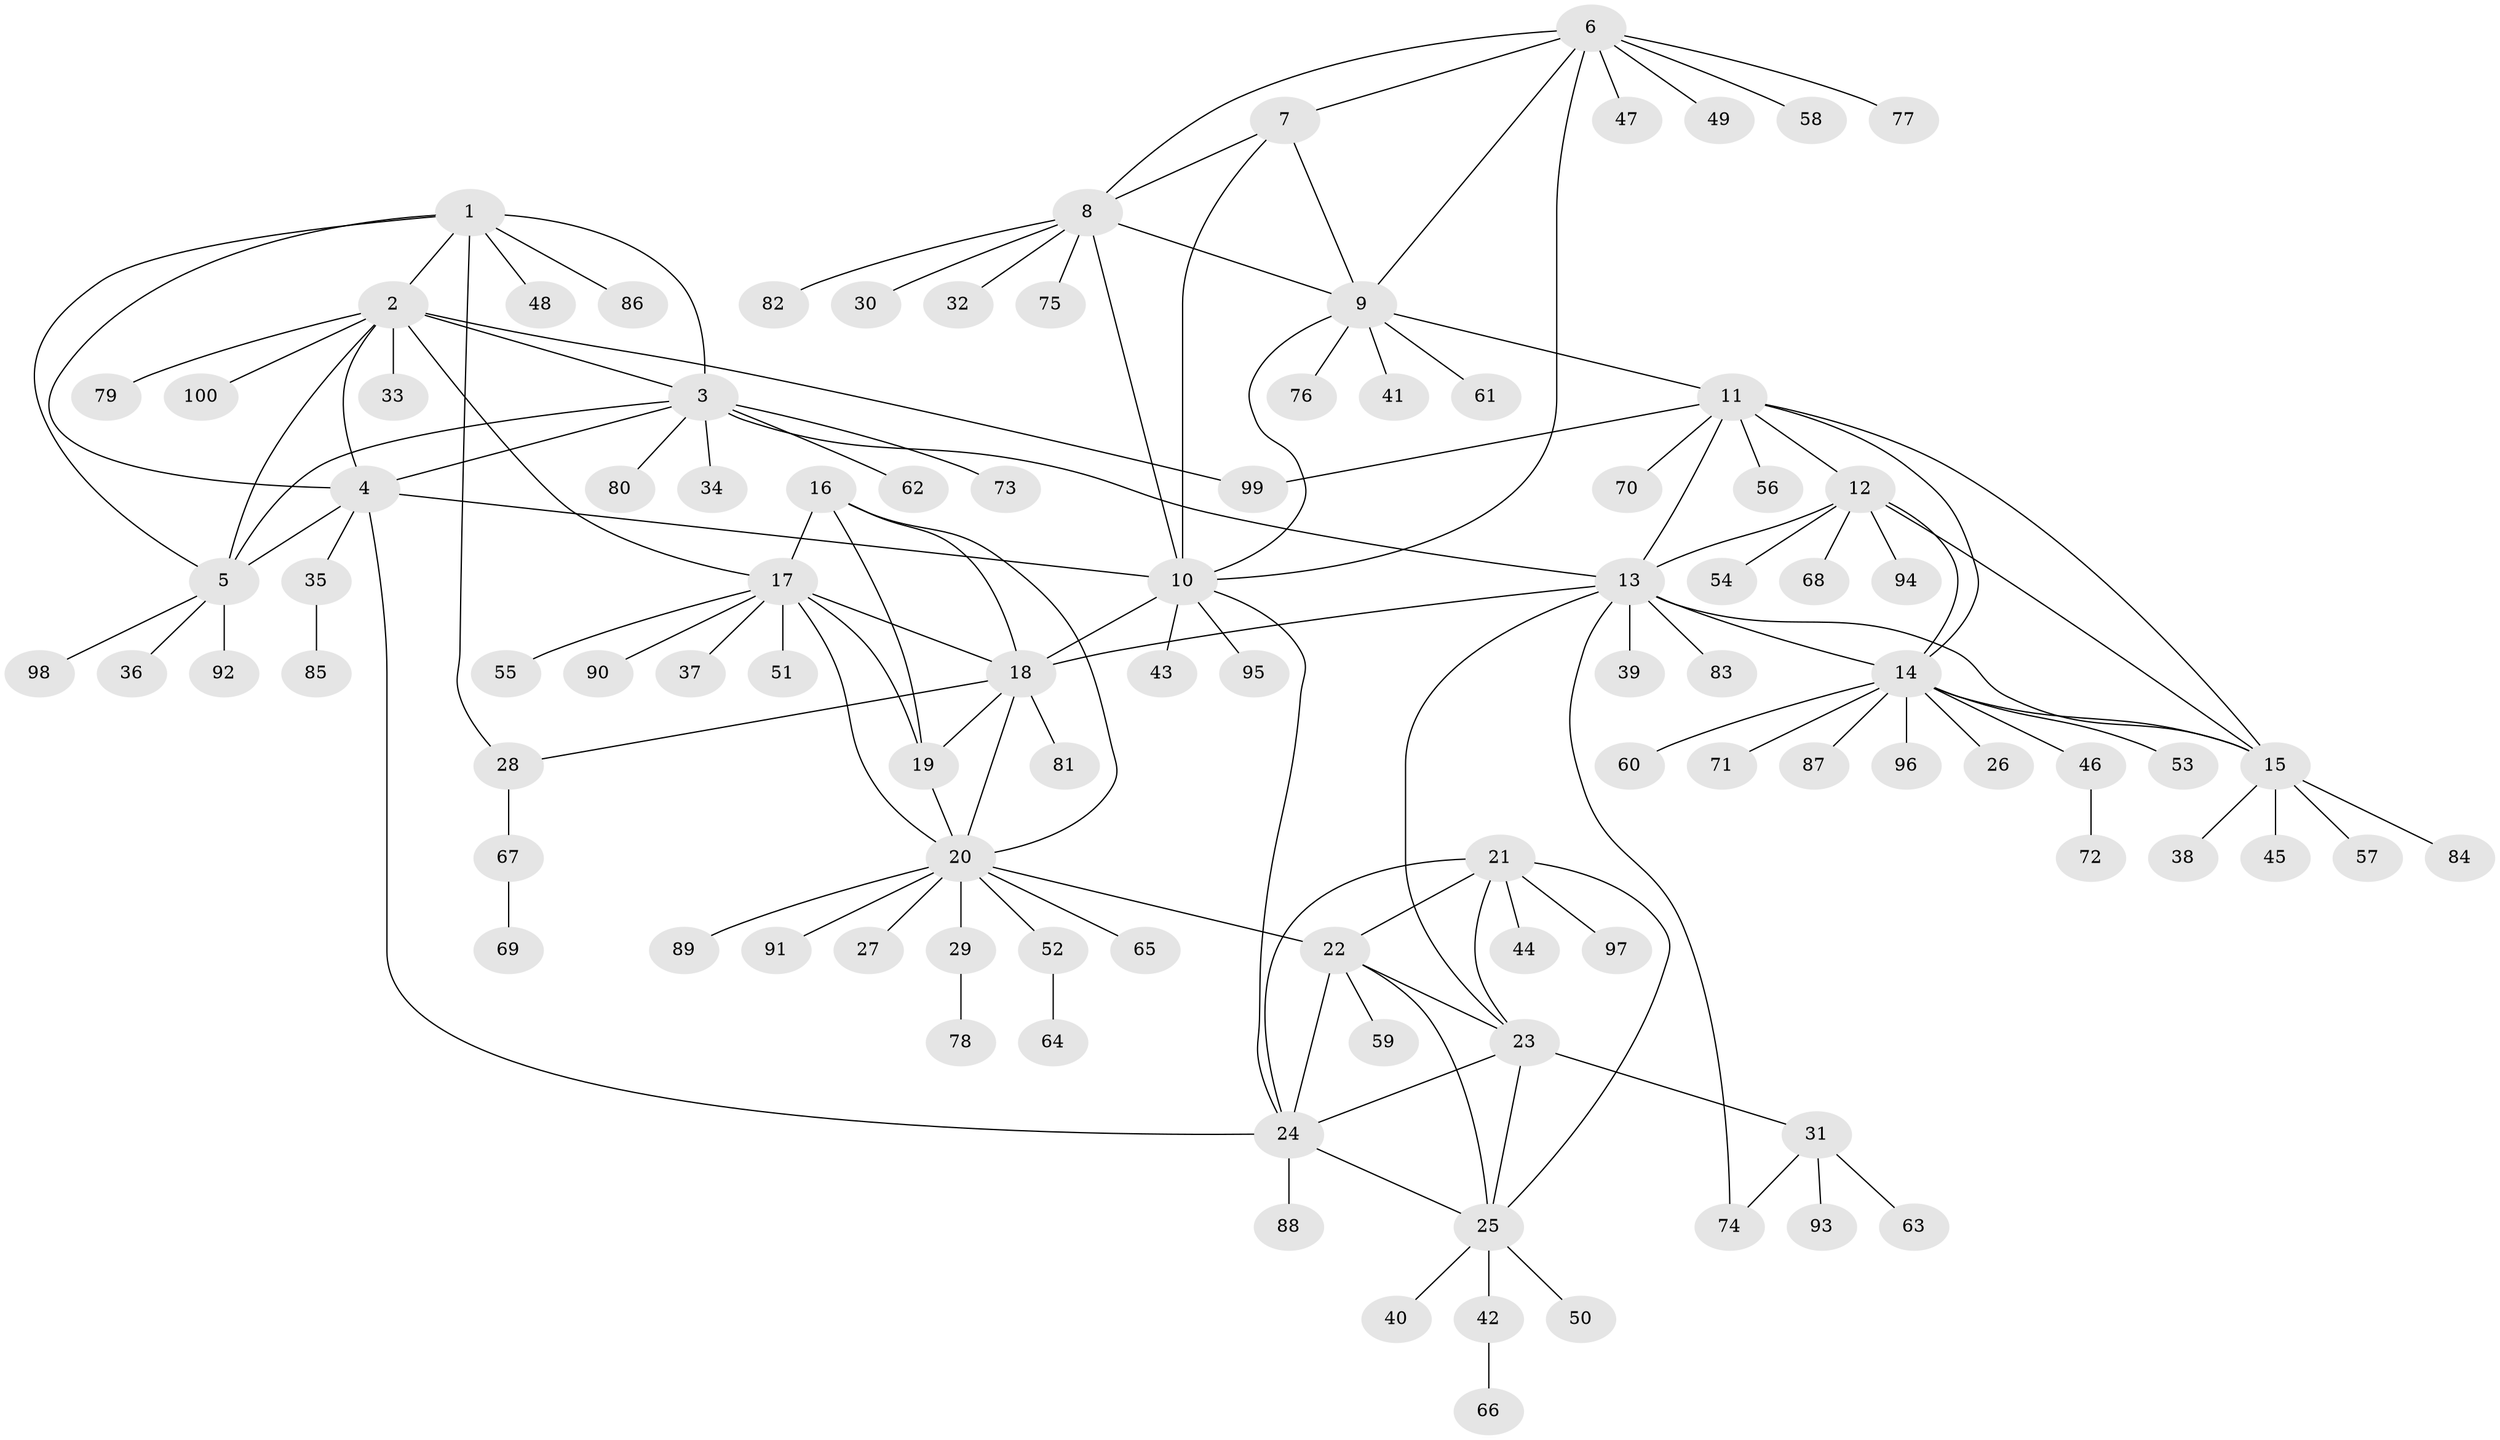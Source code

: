 // coarse degree distribution, {11: 0.025, 7: 0.05, 5: 0.0125, 6: 0.0375, 9: 0.0125, 13: 0.0125, 3: 0.0375, 8: 0.025, 10: 0.0125, 1: 0.725, 2: 0.05}
// Generated by graph-tools (version 1.1) at 2025/42/03/06/25 10:42:07]
// undirected, 100 vertices, 138 edges
graph export_dot {
graph [start="1"]
  node [color=gray90,style=filled];
  1;
  2;
  3;
  4;
  5;
  6;
  7;
  8;
  9;
  10;
  11;
  12;
  13;
  14;
  15;
  16;
  17;
  18;
  19;
  20;
  21;
  22;
  23;
  24;
  25;
  26;
  27;
  28;
  29;
  30;
  31;
  32;
  33;
  34;
  35;
  36;
  37;
  38;
  39;
  40;
  41;
  42;
  43;
  44;
  45;
  46;
  47;
  48;
  49;
  50;
  51;
  52;
  53;
  54;
  55;
  56;
  57;
  58;
  59;
  60;
  61;
  62;
  63;
  64;
  65;
  66;
  67;
  68;
  69;
  70;
  71;
  72;
  73;
  74;
  75;
  76;
  77;
  78;
  79;
  80;
  81;
  82;
  83;
  84;
  85;
  86;
  87;
  88;
  89;
  90;
  91;
  92;
  93;
  94;
  95;
  96;
  97;
  98;
  99;
  100;
  1 -- 2;
  1 -- 3;
  1 -- 4;
  1 -- 5;
  1 -- 28;
  1 -- 48;
  1 -- 86;
  2 -- 3;
  2 -- 4;
  2 -- 5;
  2 -- 17;
  2 -- 33;
  2 -- 79;
  2 -- 99;
  2 -- 100;
  3 -- 4;
  3 -- 5;
  3 -- 13;
  3 -- 34;
  3 -- 62;
  3 -- 73;
  3 -- 80;
  4 -- 5;
  4 -- 10;
  4 -- 24;
  4 -- 35;
  5 -- 36;
  5 -- 92;
  5 -- 98;
  6 -- 7;
  6 -- 8;
  6 -- 9;
  6 -- 10;
  6 -- 47;
  6 -- 49;
  6 -- 58;
  6 -- 77;
  7 -- 8;
  7 -- 9;
  7 -- 10;
  8 -- 9;
  8 -- 10;
  8 -- 30;
  8 -- 32;
  8 -- 75;
  8 -- 82;
  9 -- 10;
  9 -- 11;
  9 -- 41;
  9 -- 61;
  9 -- 76;
  10 -- 18;
  10 -- 24;
  10 -- 43;
  10 -- 95;
  11 -- 12;
  11 -- 13;
  11 -- 14;
  11 -- 15;
  11 -- 56;
  11 -- 70;
  11 -- 99;
  12 -- 13;
  12 -- 14;
  12 -- 15;
  12 -- 54;
  12 -- 68;
  12 -- 94;
  13 -- 14;
  13 -- 15;
  13 -- 18;
  13 -- 23;
  13 -- 39;
  13 -- 74;
  13 -- 83;
  14 -- 15;
  14 -- 26;
  14 -- 46;
  14 -- 53;
  14 -- 60;
  14 -- 71;
  14 -- 87;
  14 -- 96;
  15 -- 38;
  15 -- 45;
  15 -- 57;
  15 -- 84;
  16 -- 17;
  16 -- 18;
  16 -- 19;
  16 -- 20;
  17 -- 18;
  17 -- 19;
  17 -- 20;
  17 -- 37;
  17 -- 51;
  17 -- 55;
  17 -- 90;
  18 -- 19;
  18 -- 20;
  18 -- 28;
  18 -- 81;
  19 -- 20;
  20 -- 22;
  20 -- 27;
  20 -- 29;
  20 -- 52;
  20 -- 65;
  20 -- 89;
  20 -- 91;
  21 -- 22;
  21 -- 23;
  21 -- 24;
  21 -- 25;
  21 -- 44;
  21 -- 97;
  22 -- 23;
  22 -- 24;
  22 -- 25;
  22 -- 59;
  23 -- 24;
  23 -- 25;
  23 -- 31;
  24 -- 25;
  24 -- 88;
  25 -- 40;
  25 -- 42;
  25 -- 50;
  28 -- 67;
  29 -- 78;
  31 -- 63;
  31 -- 74;
  31 -- 93;
  35 -- 85;
  42 -- 66;
  46 -- 72;
  52 -- 64;
  67 -- 69;
}
